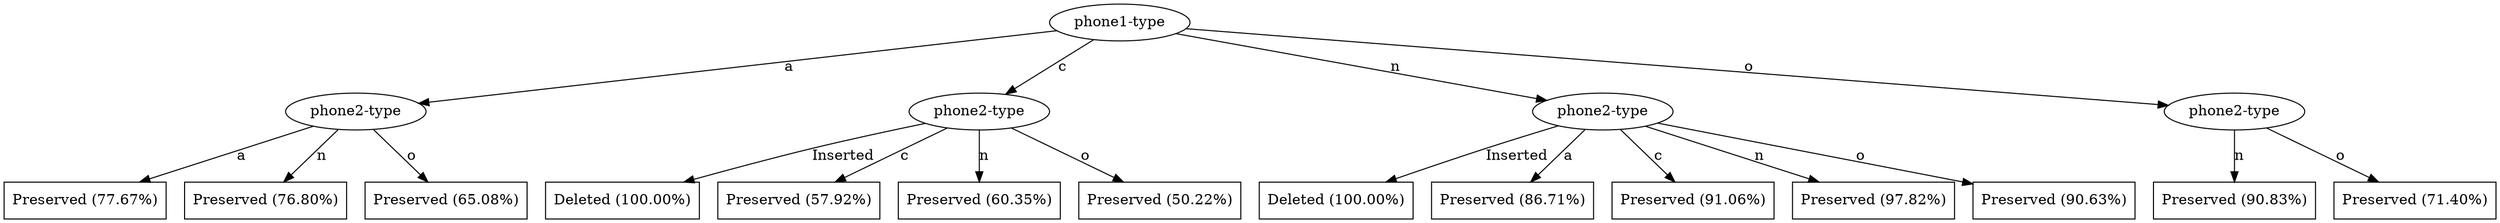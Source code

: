 digraph G {
"bg==" [ shape=ellipse label="phone1-type"]
"bg==" -> "bi0w" [ label="a" ]
"bi0w" [ shape=ellipse label="phone2-type"]
"bi0w" -> "bi0wLTE=" [ label="a" ]
"bi0wLTE=" [ shape=box label="Preserved (77.67%)"]
"bi0w" -> "bi0wLTM=" [ label="n" ]
"bi0wLTM=" [ shape=box label="Preserved (76.80%)"]
"bi0w" -> "bi0wLTQ=" [ label="o" ]
"bi0wLTQ=" [ shape=box label="Preserved (65.08%)"]
"bg==" -> "bi0x" [ label="c" ]
"bi0x" [ shape=ellipse label="phone2-type"]
"bi0x" -> "bi0xLTA=" [ label="Inserted" ]
"bi0xLTA=" [ shape=box label="Deleted (100.00%)"]
"bi0x" -> "bi0xLTI=" [ label="c" ]
"bi0xLTI=" [ shape=box label="Preserved (57.92%)"]
"bi0x" -> "bi0xLTM=" [ label="n" ]
"bi0xLTM=" [ shape=box label="Preserved (60.35%)"]
"bi0x" -> "bi0xLTQ=" [ label="o" ]
"bi0xLTQ=" [ shape=box label="Preserved (50.22%)"]
"bg==" -> "bi0y" [ label="n" ]
"bi0y" [ shape=ellipse label="phone2-type"]
"bi0y" -> "bi0yLTA=" [ label="Inserted" ]
"bi0yLTA=" [ shape=box label="Deleted (100.00%)"]
"bi0y" -> "bi0yLTE=" [ label="a" ]
"bi0yLTE=" [ shape=box label="Preserved (86.71%)"]
"bi0y" -> "bi0yLTI=" [ label="c" ]
"bi0yLTI=" [ shape=box label="Preserved (91.06%)"]
"bi0y" -> "bi0yLTM=" [ label="n" ]
"bi0yLTM=" [ shape=box label="Preserved (97.82%)"]
"bi0y" -> "bi0yLTQ=" [ label="o" ]
"bi0yLTQ=" [ shape=box label="Preserved (90.63%)"]
"bg==" -> "bi0z" [ label="o" ]
"bi0z" [ shape=ellipse label="phone2-type"]
"bi0z" -> "bi0zLTM=" [ label="n" ]
"bi0zLTM=" [ shape=box label="Preserved (90.83%)"]
"bi0z" -> "bi0zLTQ=" [ label="o" ]
"bi0zLTQ=" [ shape=box label="Preserved (71.40%)"]
}

